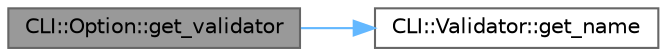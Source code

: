 digraph "CLI::Option::get_validator"
{
 // LATEX_PDF_SIZE
  bgcolor="transparent";
  edge [fontname=Helvetica,fontsize=10,labelfontname=Helvetica,labelfontsize=10];
  node [fontname=Helvetica,fontsize=10,shape=box,height=0.2,width=0.4];
  rankdir="LR";
  Node1 [id="Node000001",label="CLI::Option::get_validator",height=0.2,width=0.4,color="gray40", fillcolor="grey60", style="filled", fontcolor="black",tooltip="Get a named Validator"];
  Node1 -> Node2 [id="edge1_Node000001_Node000002",color="steelblue1",style="solid",tooltip=" "];
  Node2 [id="Node000002",label="CLI::Validator::get_name",height=0.2,width=0.4,color="grey40", fillcolor="white", style="filled",URL="$class_c_l_i_1_1_validator.html#abf70035d0b958609333688c61fd39b89",tooltip="Get the name of the Validator"];
}
